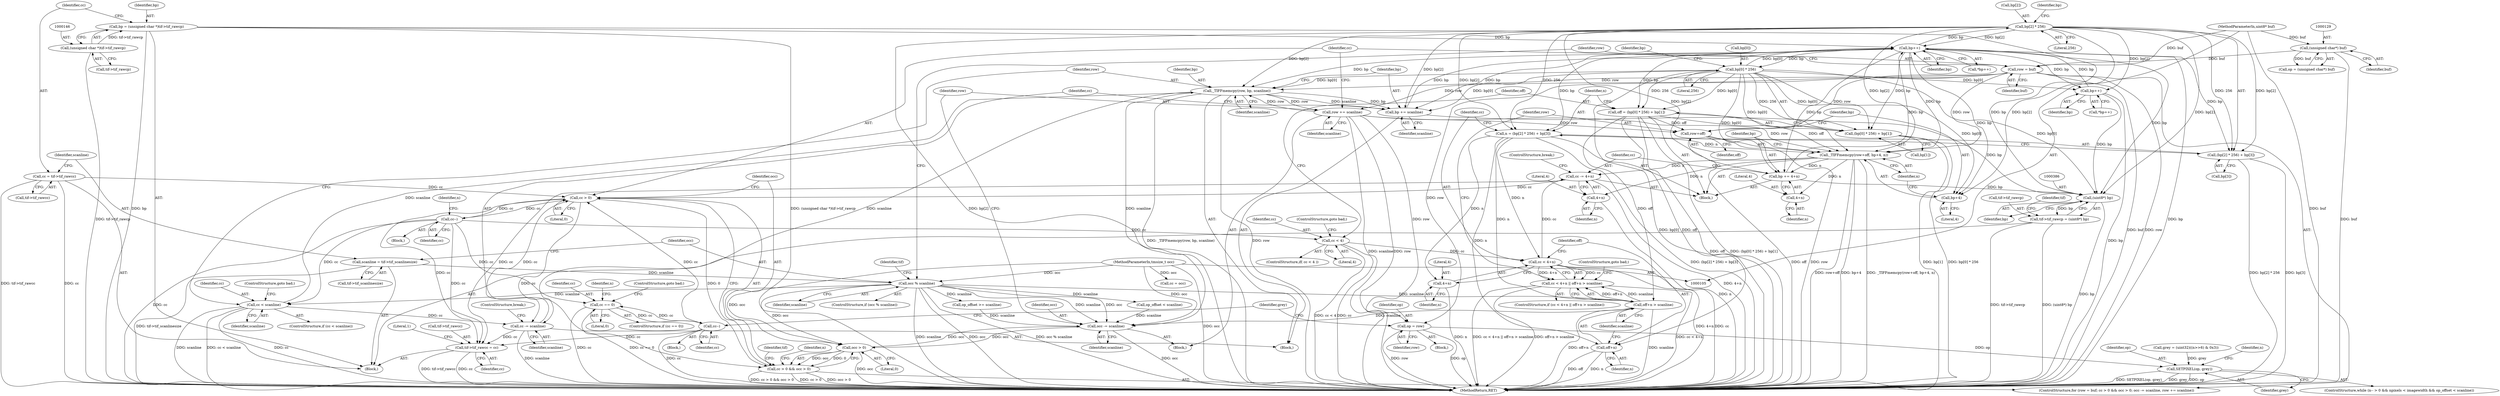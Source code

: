 digraph "0_libtiff_b18012dae552f85dcc5c57d3bf4e997a15b1cc1c@array" {
"1000242" [label="(Call,bp[2] * 256)"];
"1000196" [label="(Call,bp++)"];
"1000376" [label="(Call,bp++)"];
"1000231" [label="(Call,bp[0] * 256)"];
"1000242" [label="(Call,bp[2] * 256)"];
"1000213" [label="(Call,bp += scanline)"];
"1000209" [label="(Call,_TIFFmemcpy(row, bp, scanline))"];
"1000188" [label="(Call,row += scanline)"];
"1000174" [label="(Call,row = buf)"];
"1000128" [label="(Call,(unsigned char*) buf)"];
"1000107" [label="(MethodParameterIn,uint8* buf)"];
"1000205" [label="(Call,cc < scanline)"];
"1000198" [label="(Call,cc--)"];
"1000178" [label="(Call,cc > 0)"];
"1000150" [label="(Call,cc = tif->tif_rawcc)"];
"1000216" [label="(Call,cc -= scanline)"];
"1000378" [label="(Call,cc--)"];
"1000368" [label="(Call,cc == 0)"];
"1000276" [label="(Call,cc -= 4+n)"];
"1000263" [label="(Call,_TIFFmemcpy(row+off, bp+4, n))"];
"1000228" [label="(Call,off = (bp[0] * 256) + bp[1])"];
"1000239" [label="(Call,n = (bp[2] * 256) + bp[3])"];
"1000252" [label="(Call,cc < 4+n)"];
"1000224" [label="(Call,cc < 4)"];
"1000161" [label="(Call,occ % scanline)"];
"1000108" [label="(MethodParameterIn,tmsize_t occ)"];
"1000155" [label="(Call,scanline = tif->tif_scanlinesize)"];
"1000143" [label="(Call,bp = (unsigned char *)tif->tif_rawcp)"];
"1000145" [label="(Call,(unsigned char *)tif->tif_rawcp)"];
"1000271" [label="(Call,bp += 4+n)"];
"1000185" [label="(Call,occ -= scanline)"];
"1000181" [label="(Call,occ > 0)"];
"1000177" [label="(Call,cc > 0 && occ > 0)"];
"1000385" [label="(Call,(uint8*) bp)"];
"1000381" [label="(Call,tif->tif_rawcp = (uint8*) bp)"];
"1000273" [label="(Call,4+n)"];
"1000388" [label="(Call,tif->tif_rawcc = cc)"];
"1000251" [label="(Call,cc < 4+n || off+n > scanline)"];
"1000278" [label="(Call,4+n)"];
"1000264" [label="(Call,row+off)"];
"1000311" [label="(Call,op = row)"];
"1000341" [label="(Call,SETPIXEL(op, grey))"];
"1000257" [label="(Call,off+n > scanline)"];
"1000258" [label="(Call,off+n)"];
"1000230" [label="(Call,(bp[0] * 256) + bp[1])"];
"1000267" [label="(Call,bp+4)"];
"1000254" [label="(Call,4+n)"];
"1000241" [label="(Call,(bp[2] * 256) + bp[3])"];
"1000182" [label="(Identifier,occ)"];
"1000242" [label="(Call,bp[2] * 256)"];
"1000385" [label="(Call,(uint8*) bp)"];
"1000243" [label="(Call,bp[2])"];
"1000128" [label="(Call,(unsigned char*) buf)"];
"1000258" [label="(Call,off+n)"];
"1000311" [label="(Call,op = row)"];
"1000151" [label="(Identifier,cc)"];
"1000186" [label="(Identifier,occ)"];
"1000257" [label="(Call,off+n > scanline)"];
"1000232" [label="(Call,bp[0])"];
"1000273" [label="(Call,4+n)"];
"1000212" [label="(Identifier,scanline)"];
"1000270" [label="(Identifier,n)"];
"1000381" [label="(Call,tif->tif_rawcp = (uint8*) bp)"];
"1000277" [label="(Identifier,cc)"];
"1000213" [label="(Call,bp += scanline)"];
"1000210" [label="(Identifier,row)"];
"1000219" [label="(ControlStructure,break;)"];
"1000156" [label="(Identifier,scanline)"];
"1000271" [label="(Call,bp += 4+n)"];
"1000390" [label="(Identifier,tif)"];
"1000211" [label="(Identifier,bp)"];
"1000217" [label="(Identifier,cc)"];
"1000178" [label="(Call,cc > 0)"];
"1000240" [label="(Identifier,n)"];
"1000162" [label="(Identifier,occ)"];
"1000265" [label="(Identifier,row)"];
"1000228" [label="(Call,off = (bp[0] * 256) + bp[1])"];
"1000275" [label="(Identifier,n)"];
"1000241" [label="(Call,(bp[2] * 256) + bp[3])"];
"1000195" [label="(Call,*bp++)"];
"1000179" [label="(Identifier,cc)"];
"1000176" [label="(Identifier,buf)"];
"1000313" [label="(Identifier,row)"];
"1000145" [label="(Call,(unsigned char *)tif->tif_rawcp)"];
"1000209" [label="(Call,_TIFFmemcpy(row, bp, scanline))"];
"1000328" [label="(ControlStructure,while (n-- > 0 && npixels < imagewidth && op_offset < scanline))"];
"1000379" [label="(Identifier,cc)"];
"1000236" [label="(Call,bp[1])"];
"1000227" [label="(ControlStructure,goto bad;)"];
"1000144" [label="(Identifier,bp)"];
"1000126" [label="(Call,op = (unsigned char*) buf)"];
"1000247" [label="(Call,bp[3])"];
"1000177" [label="(Call,cc > 0 && occ > 0)"];
"1000367" [label="(ControlStructure,if (cc == 0))"];
"1000143" [label="(Call,bp = (unsigned char *)tif->tif_rawcp)"];
"1000371" [label="(ControlStructure,goto bad;)"];
"1000252" [label="(Call,cc < 4+n)"];
"1000167" [label="(Identifier,tif)"];
"1000215" [label="(Identifier,scanline)"];
"1000256" [label="(Identifier,n)"];
"1000205" [label="(Call,cc < scanline)"];
"1000206" [label="(Identifier,cc)"];
"1000248" [label="(Identifier,bp)"];
"1000189" [label="(Identifier,row)"];
"1000251" [label="(Call,cc < 4+n || off+n > scanline)"];
"1000161" [label="(Call,occ % scanline)"];
"1000216" [label="(Call,cc -= scanline)"];
"1000160" [label="(ControlStructure,if (occ % scanline))"];
"1000264" [label="(Call,row+off)"];
"1000375" [label="(Call,*bp++)"];
"1000341" [label="(Call,SETPIXEL(op, grey))"];
"1000272" [label="(Identifier,bp)"];
"1000383" [label="(Identifier,tif)"];
"1000263" [label="(Call,_TIFFmemcpy(row+off, bp+4, n))"];
"1000226" [label="(Literal,4)"];
"1000192" [label="(Block,)"];
"1000343" [label="(Identifier,grey)"];
"1000260" [label="(Identifier,n)"];
"1000231" [label="(Call,bp[0] * 256)"];
"1000378" [label="(Call,cc--)"];
"1000279" [label="(Literal,4)"];
"1000387" [label="(Identifier,bp)"];
"1000175" [label="(Identifier,row)"];
"1000370" [label="(Literal,0)"];
"1000250" [label="(ControlStructure,if (cc < 4+n || off+n > scanline))"];
"1000224" [label="(Call,cc < 4)"];
"1000281" [label="(ControlStructure,break;)"];
"1000130" [label="(Identifier,buf)"];
"1000372" [label="(Block,)"];
"1000155" [label="(Call,scanline = tif->tif_scanlinesize)"];
"1000157" [label="(Call,tif->tif_scanlinesize)"];
"1000204" [label="(ControlStructure,if (cc < scanline))"];
"1000110" [label="(Block,)"];
"1000190" [label="(Identifier,scanline)"];
"1000108" [label="(MethodParameterIn,tmsize_t occ)"];
"1000147" [label="(Call,tif->tif_rawcp)"];
"1000409" [label="(MethodReturn,RET)"];
"1000376" [label="(Call,bp++)"];
"1000230" [label="(Call,(bp[0] * 256) + bp[1])"];
"1000183" [label="(Literal,0)"];
"1000131" [label="(Call,cc = occ)"];
"1000107" [label="(MethodParameterIn,uint8* buf)"];
"1000269" [label="(Literal,4)"];
"1000253" [label="(Identifier,cc)"];
"1000338" [label="(Call,op_offset < scanline)"];
"1000268" [label="(Identifier,bp)"];
"1000283" [label="(Block,)"];
"1000368" [label="(Call,cc == 0)"];
"1000274" [label="(Literal,4)"];
"1000280" [label="(Identifier,n)"];
"1000174" [label="(Call,row = buf)"];
"1000152" [label="(Call,tif->tif_rawcc)"];
"1000276" [label="(Call,cc -= 4+n)"];
"1000317" [label="(Identifier,grey)"];
"1000150" [label="(Call,cc = tif->tif_rawcc)"];
"1000394" [label="(Literal,1)"];
"1000259" [label="(Identifier,off)"];
"1000208" [label="(ControlStructure,goto bad;)"];
"1000262" [label="(ControlStructure,goto bad;)"];
"1000389" [label="(Call,tif->tif_rawcc)"];
"1000342" [label="(Identifier,op)"];
"1000392" [label="(Identifier,cc)"];
"1000369" [label="(Identifier,cc)"];
"1000254" [label="(Call,4+n)"];
"1000278" [label="(Call,4+n)"];
"1000197" [label="(Identifier,bp)"];
"1000388" [label="(Call,tif->tif_rawcc = cc)"];
"1000188" [label="(Call,row += scanline)"];
"1000382" [label="(Call,tif->tif_rawcp)"];
"1000198" [label="(Call,cc--)"];
"1000196" [label="(Call,bp++)"];
"1000374" [label="(Identifier,n)"];
"1000316" [label="(Call,grey = (uint32)((n>>6) & 0x3))"];
"1000221" [label="(Block,)"];
"1000246" [label="(Literal,256)"];
"1000267" [label="(Call,bp+4)"];
"1000223" [label="(ControlStructure,if( cc < 4 ))"];
"1000194" [label="(Identifier,n)"];
"1000332" [label="(Identifier,n)"];
"1000180" [label="(Literal,0)"];
"1000225" [label="(Identifier,cc)"];
"1000184" [label="(Block,)"];
"1000214" [label="(Identifier,bp)"];
"1000312" [label="(Identifier,op)"];
"1000237" [label="(Identifier,bp)"];
"1000229" [label="(Identifier,off)"];
"1000266" [label="(Identifier,off)"];
"1000207" [label="(Identifier,scanline)"];
"1000187" [label="(Identifier,scanline)"];
"1000377" [label="(Identifier,bp)"];
"1000255" [label="(Literal,4)"];
"1000163" [label="(Identifier,scanline)"];
"1000235" [label="(Literal,256)"];
"1000202" [label="(Block,)"];
"1000350" [label="(Call,op_offset >= scanline)"];
"1000201" [label="(Identifier,n)"];
"1000261" [label="(Identifier,scanline)"];
"1000173" [label="(ControlStructure,for (row = buf; cc > 0 && occ > 0; occ -= scanline, row += scanline))"];
"1000218" [label="(Identifier,scanline)"];
"1000185" [label="(Call,occ -= scanline)"];
"1000199" [label="(Identifier,cc)"];
"1000239" [label="(Call,n = (bp[2] * 256) + bp[3])"];
"1000181" [label="(Call,occ > 0)"];
"1000242" -> "1000241"  [label="AST: "];
"1000242" -> "1000246"  [label="CFG: "];
"1000243" -> "1000242"  [label="AST: "];
"1000246" -> "1000242"  [label="AST: "];
"1000248" -> "1000242"  [label="CFG: "];
"1000242" -> "1000409"  [label="DDG: bp[2]"];
"1000242" -> "1000196"  [label="DDG: bp[2]"];
"1000242" -> "1000209"  [label="DDG: bp[2]"];
"1000242" -> "1000213"  [label="DDG: bp[2]"];
"1000242" -> "1000239"  [label="DDG: bp[2]"];
"1000242" -> "1000239"  [label="DDG: 256"];
"1000242" -> "1000241"  [label="DDG: bp[2]"];
"1000242" -> "1000241"  [label="DDG: 256"];
"1000196" -> "1000242"  [label="DDG: bp"];
"1000242" -> "1000263"  [label="DDG: bp[2]"];
"1000242" -> "1000267"  [label="DDG: bp[2]"];
"1000242" -> "1000271"  [label="DDG: bp[2]"];
"1000242" -> "1000376"  [label="DDG: bp[2]"];
"1000242" -> "1000385"  [label="DDG: bp[2]"];
"1000196" -> "1000195"  [label="AST: "];
"1000196" -> "1000197"  [label="CFG: "];
"1000197" -> "1000196"  [label="AST: "];
"1000195" -> "1000196"  [label="CFG: "];
"1000196" -> "1000409"  [label="DDG: bp"];
"1000376" -> "1000196"  [label="DDG: bp"];
"1000213" -> "1000196"  [label="DDG: bp"];
"1000143" -> "1000196"  [label="DDG: bp"];
"1000271" -> "1000196"  [label="DDG: bp"];
"1000231" -> "1000196"  [label="DDG: bp[0]"];
"1000196" -> "1000209"  [label="DDG: bp"];
"1000196" -> "1000213"  [label="DDG: bp"];
"1000196" -> "1000228"  [label="DDG: bp"];
"1000196" -> "1000231"  [label="DDG: bp"];
"1000196" -> "1000230"  [label="DDG: bp"];
"1000196" -> "1000239"  [label="DDG: bp"];
"1000196" -> "1000241"  [label="DDG: bp"];
"1000196" -> "1000263"  [label="DDG: bp"];
"1000196" -> "1000267"  [label="DDG: bp"];
"1000196" -> "1000271"  [label="DDG: bp"];
"1000196" -> "1000376"  [label="DDG: bp"];
"1000196" -> "1000385"  [label="DDG: bp"];
"1000376" -> "1000375"  [label="AST: "];
"1000376" -> "1000377"  [label="CFG: "];
"1000377" -> "1000376"  [label="AST: "];
"1000375" -> "1000376"  [label="CFG: "];
"1000376" -> "1000409"  [label="DDG: bp"];
"1000231" -> "1000376"  [label="DDG: bp[0]"];
"1000376" -> "1000385"  [label="DDG: bp"];
"1000231" -> "1000230"  [label="AST: "];
"1000231" -> "1000235"  [label="CFG: "];
"1000232" -> "1000231"  [label="AST: "];
"1000235" -> "1000231"  [label="AST: "];
"1000237" -> "1000231"  [label="CFG: "];
"1000231" -> "1000409"  [label="DDG: bp[0]"];
"1000231" -> "1000209"  [label="DDG: bp[0]"];
"1000231" -> "1000213"  [label="DDG: bp[0]"];
"1000231" -> "1000228"  [label="DDG: bp[0]"];
"1000231" -> "1000228"  [label="DDG: 256"];
"1000231" -> "1000230"  [label="DDG: bp[0]"];
"1000231" -> "1000230"  [label="DDG: 256"];
"1000231" -> "1000263"  [label="DDG: bp[0]"];
"1000231" -> "1000267"  [label="DDG: bp[0]"];
"1000231" -> "1000271"  [label="DDG: bp[0]"];
"1000231" -> "1000385"  [label="DDG: bp[0]"];
"1000213" -> "1000202"  [label="AST: "];
"1000213" -> "1000215"  [label="CFG: "];
"1000214" -> "1000213"  [label="AST: "];
"1000215" -> "1000213"  [label="AST: "];
"1000217" -> "1000213"  [label="CFG: "];
"1000209" -> "1000213"  [label="DDG: scanline"];
"1000209" -> "1000213"  [label="DDG: bp"];
"1000213" -> "1000385"  [label="DDG: bp"];
"1000209" -> "1000202"  [label="AST: "];
"1000209" -> "1000212"  [label="CFG: "];
"1000210" -> "1000209"  [label="AST: "];
"1000211" -> "1000209"  [label="AST: "];
"1000212" -> "1000209"  [label="AST: "];
"1000214" -> "1000209"  [label="CFG: "];
"1000209" -> "1000409"  [label="DDG: _TIFFmemcpy(row, bp, scanline)"];
"1000209" -> "1000409"  [label="DDG: row"];
"1000209" -> "1000185"  [label="DDG: scanline"];
"1000209" -> "1000188"  [label="DDG: row"];
"1000188" -> "1000209"  [label="DDG: row"];
"1000174" -> "1000209"  [label="DDG: row"];
"1000205" -> "1000209"  [label="DDG: scanline"];
"1000209" -> "1000216"  [label="DDG: scanline"];
"1000188" -> "1000184"  [label="AST: "];
"1000188" -> "1000190"  [label="CFG: "];
"1000189" -> "1000188"  [label="AST: "];
"1000190" -> "1000188"  [label="AST: "];
"1000179" -> "1000188"  [label="CFG: "];
"1000188" -> "1000409"  [label="DDG: scanline"];
"1000188" -> "1000409"  [label="DDG: row"];
"1000174" -> "1000188"  [label="DDG: row"];
"1000188" -> "1000263"  [label="DDG: row"];
"1000188" -> "1000264"  [label="DDG: row"];
"1000188" -> "1000311"  [label="DDG: row"];
"1000174" -> "1000173"  [label="AST: "];
"1000174" -> "1000176"  [label="CFG: "];
"1000175" -> "1000174"  [label="AST: "];
"1000176" -> "1000174"  [label="AST: "];
"1000179" -> "1000174"  [label="CFG: "];
"1000174" -> "1000409"  [label="DDG: buf"];
"1000174" -> "1000409"  [label="DDG: row"];
"1000128" -> "1000174"  [label="DDG: buf"];
"1000107" -> "1000174"  [label="DDG: buf"];
"1000174" -> "1000263"  [label="DDG: row"];
"1000174" -> "1000264"  [label="DDG: row"];
"1000174" -> "1000311"  [label="DDG: row"];
"1000128" -> "1000126"  [label="AST: "];
"1000128" -> "1000130"  [label="CFG: "];
"1000129" -> "1000128"  [label="AST: "];
"1000130" -> "1000128"  [label="AST: "];
"1000126" -> "1000128"  [label="CFG: "];
"1000128" -> "1000409"  [label="DDG: buf"];
"1000128" -> "1000126"  [label="DDG: buf"];
"1000107" -> "1000128"  [label="DDG: buf"];
"1000107" -> "1000105"  [label="AST: "];
"1000107" -> "1000409"  [label="DDG: buf"];
"1000205" -> "1000204"  [label="AST: "];
"1000205" -> "1000207"  [label="CFG: "];
"1000206" -> "1000205"  [label="AST: "];
"1000207" -> "1000205"  [label="AST: "];
"1000208" -> "1000205"  [label="CFG: "];
"1000210" -> "1000205"  [label="CFG: "];
"1000205" -> "1000409"  [label="DDG: cc"];
"1000205" -> "1000409"  [label="DDG: scanline"];
"1000205" -> "1000409"  [label="DDG: cc < scanline"];
"1000198" -> "1000205"  [label="DDG: cc"];
"1000161" -> "1000205"  [label="DDG: scanline"];
"1000205" -> "1000216"  [label="DDG: cc"];
"1000198" -> "1000192"  [label="AST: "];
"1000198" -> "1000199"  [label="CFG: "];
"1000199" -> "1000198"  [label="AST: "];
"1000201" -> "1000198"  [label="CFG: "];
"1000198" -> "1000409"  [label="DDG: cc"];
"1000198" -> "1000178"  [label="DDG: cc"];
"1000178" -> "1000198"  [label="DDG: cc"];
"1000198" -> "1000224"  [label="DDG: cc"];
"1000198" -> "1000368"  [label="DDG: cc"];
"1000198" -> "1000388"  [label="DDG: cc"];
"1000178" -> "1000177"  [label="AST: "];
"1000178" -> "1000180"  [label="CFG: "];
"1000179" -> "1000178"  [label="AST: "];
"1000180" -> "1000178"  [label="AST: "];
"1000182" -> "1000178"  [label="CFG: "];
"1000177" -> "1000178"  [label="CFG: "];
"1000178" -> "1000177"  [label="DDG: cc"];
"1000178" -> "1000177"  [label="DDG: 0"];
"1000150" -> "1000178"  [label="DDG: cc"];
"1000216" -> "1000178"  [label="DDG: cc"];
"1000378" -> "1000178"  [label="DDG: cc"];
"1000276" -> "1000178"  [label="DDG: cc"];
"1000178" -> "1000388"  [label="DDG: cc"];
"1000150" -> "1000110"  [label="AST: "];
"1000150" -> "1000152"  [label="CFG: "];
"1000151" -> "1000150"  [label="AST: "];
"1000152" -> "1000150"  [label="AST: "];
"1000156" -> "1000150"  [label="CFG: "];
"1000150" -> "1000409"  [label="DDG: cc"];
"1000150" -> "1000409"  [label="DDG: tif->tif_rawcc"];
"1000216" -> "1000202"  [label="AST: "];
"1000216" -> "1000218"  [label="CFG: "];
"1000217" -> "1000216"  [label="AST: "];
"1000218" -> "1000216"  [label="AST: "];
"1000219" -> "1000216"  [label="CFG: "];
"1000216" -> "1000409"  [label="DDG: scanline"];
"1000216" -> "1000388"  [label="DDG: cc"];
"1000378" -> "1000372"  [label="AST: "];
"1000378" -> "1000379"  [label="CFG: "];
"1000379" -> "1000378"  [label="AST: "];
"1000317" -> "1000378"  [label="CFG: "];
"1000378" -> "1000409"  [label="DDG: cc"];
"1000378" -> "1000368"  [label="DDG: cc"];
"1000368" -> "1000378"  [label="DDG: cc"];
"1000378" -> "1000388"  [label="DDG: cc"];
"1000368" -> "1000367"  [label="AST: "];
"1000368" -> "1000370"  [label="CFG: "];
"1000369" -> "1000368"  [label="AST: "];
"1000370" -> "1000368"  [label="AST: "];
"1000371" -> "1000368"  [label="CFG: "];
"1000374" -> "1000368"  [label="CFG: "];
"1000368" -> "1000409"  [label="DDG: cc"];
"1000368" -> "1000409"  [label="DDG: cc == 0"];
"1000276" -> "1000221"  [label="AST: "];
"1000276" -> "1000278"  [label="CFG: "];
"1000277" -> "1000276"  [label="AST: "];
"1000278" -> "1000276"  [label="AST: "];
"1000281" -> "1000276"  [label="CFG: "];
"1000276" -> "1000409"  [label="DDG: 4+n"];
"1000263" -> "1000276"  [label="DDG: n"];
"1000252" -> "1000276"  [label="DDG: cc"];
"1000276" -> "1000388"  [label="DDG: cc"];
"1000263" -> "1000221"  [label="AST: "];
"1000263" -> "1000270"  [label="CFG: "];
"1000264" -> "1000263"  [label="AST: "];
"1000267" -> "1000263"  [label="AST: "];
"1000270" -> "1000263"  [label="AST: "];
"1000272" -> "1000263"  [label="CFG: "];
"1000263" -> "1000409"  [label="DDG: bp+4"];
"1000263" -> "1000409"  [label="DDG: _TIFFmemcpy(row+off, bp+4, n)"];
"1000263" -> "1000409"  [label="DDG: row+off"];
"1000228" -> "1000263"  [label="DDG: off"];
"1000239" -> "1000263"  [label="DDG: n"];
"1000263" -> "1000271"  [label="DDG: n"];
"1000263" -> "1000273"  [label="DDG: n"];
"1000263" -> "1000278"  [label="DDG: n"];
"1000228" -> "1000221"  [label="AST: "];
"1000228" -> "1000230"  [label="CFG: "];
"1000229" -> "1000228"  [label="AST: "];
"1000230" -> "1000228"  [label="AST: "];
"1000240" -> "1000228"  [label="CFG: "];
"1000228" -> "1000409"  [label="DDG: off"];
"1000228" -> "1000409"  [label="DDG: (bp[0] * 256) + bp[1]"];
"1000228" -> "1000257"  [label="DDG: off"];
"1000228" -> "1000258"  [label="DDG: off"];
"1000228" -> "1000264"  [label="DDG: off"];
"1000239" -> "1000221"  [label="AST: "];
"1000239" -> "1000241"  [label="CFG: "];
"1000240" -> "1000239"  [label="AST: "];
"1000241" -> "1000239"  [label="AST: "];
"1000253" -> "1000239"  [label="CFG: "];
"1000239" -> "1000409"  [label="DDG: (bp[2] * 256) + bp[3]"];
"1000239" -> "1000252"  [label="DDG: n"];
"1000239" -> "1000254"  [label="DDG: n"];
"1000239" -> "1000257"  [label="DDG: n"];
"1000239" -> "1000258"  [label="DDG: n"];
"1000252" -> "1000251"  [label="AST: "];
"1000252" -> "1000254"  [label="CFG: "];
"1000253" -> "1000252"  [label="AST: "];
"1000254" -> "1000252"  [label="AST: "];
"1000259" -> "1000252"  [label="CFG: "];
"1000251" -> "1000252"  [label="CFG: "];
"1000252" -> "1000409"  [label="DDG: cc"];
"1000252" -> "1000409"  [label="DDG: 4+n"];
"1000252" -> "1000251"  [label="DDG: cc"];
"1000252" -> "1000251"  [label="DDG: 4+n"];
"1000224" -> "1000252"  [label="DDG: cc"];
"1000224" -> "1000223"  [label="AST: "];
"1000224" -> "1000226"  [label="CFG: "];
"1000225" -> "1000224"  [label="AST: "];
"1000226" -> "1000224"  [label="AST: "];
"1000227" -> "1000224"  [label="CFG: "];
"1000229" -> "1000224"  [label="CFG: "];
"1000224" -> "1000409"  [label="DDG: cc"];
"1000224" -> "1000409"  [label="DDG: cc < 4"];
"1000161" -> "1000160"  [label="AST: "];
"1000161" -> "1000163"  [label="CFG: "];
"1000162" -> "1000161"  [label="AST: "];
"1000163" -> "1000161"  [label="AST: "];
"1000167" -> "1000161"  [label="CFG: "];
"1000175" -> "1000161"  [label="CFG: "];
"1000161" -> "1000409"  [label="DDG: scanline"];
"1000161" -> "1000409"  [label="DDG: occ"];
"1000161" -> "1000409"  [label="DDG: occ % scanline"];
"1000108" -> "1000161"  [label="DDG: occ"];
"1000155" -> "1000161"  [label="DDG: scanline"];
"1000161" -> "1000181"  [label="DDG: occ"];
"1000161" -> "1000185"  [label="DDG: scanline"];
"1000161" -> "1000185"  [label="DDG: occ"];
"1000161" -> "1000257"  [label="DDG: scanline"];
"1000161" -> "1000338"  [label="DDG: scanline"];
"1000161" -> "1000350"  [label="DDG: scanline"];
"1000108" -> "1000105"  [label="AST: "];
"1000108" -> "1000409"  [label="DDG: occ"];
"1000108" -> "1000131"  [label="DDG: occ"];
"1000108" -> "1000181"  [label="DDG: occ"];
"1000108" -> "1000185"  [label="DDG: occ"];
"1000155" -> "1000110"  [label="AST: "];
"1000155" -> "1000157"  [label="CFG: "];
"1000156" -> "1000155"  [label="AST: "];
"1000157" -> "1000155"  [label="AST: "];
"1000162" -> "1000155"  [label="CFG: "];
"1000155" -> "1000409"  [label="DDG: tif->tif_scanlinesize"];
"1000143" -> "1000110"  [label="AST: "];
"1000143" -> "1000145"  [label="CFG: "];
"1000144" -> "1000143"  [label="AST: "];
"1000145" -> "1000143"  [label="AST: "];
"1000151" -> "1000143"  [label="CFG: "];
"1000143" -> "1000409"  [label="DDG: bp"];
"1000143" -> "1000409"  [label="DDG: (unsigned char *)tif->tif_rawcp"];
"1000145" -> "1000143"  [label="DDG: tif->tif_rawcp"];
"1000143" -> "1000385"  [label="DDG: bp"];
"1000145" -> "1000147"  [label="CFG: "];
"1000146" -> "1000145"  [label="AST: "];
"1000147" -> "1000145"  [label="AST: "];
"1000145" -> "1000409"  [label="DDG: tif->tif_rawcp"];
"1000271" -> "1000221"  [label="AST: "];
"1000271" -> "1000273"  [label="CFG: "];
"1000272" -> "1000271"  [label="AST: "];
"1000273" -> "1000271"  [label="AST: "];
"1000277" -> "1000271"  [label="CFG: "];
"1000271" -> "1000385"  [label="DDG: bp"];
"1000185" -> "1000184"  [label="AST: "];
"1000185" -> "1000187"  [label="CFG: "];
"1000186" -> "1000185"  [label="AST: "];
"1000187" -> "1000185"  [label="AST: "];
"1000189" -> "1000185"  [label="CFG: "];
"1000185" -> "1000409"  [label="DDG: occ"];
"1000185" -> "1000181"  [label="DDG: occ"];
"1000338" -> "1000185"  [label="DDG: scanline"];
"1000350" -> "1000185"  [label="DDG: scanline"];
"1000257" -> "1000185"  [label="DDG: scanline"];
"1000181" -> "1000185"  [label="DDG: occ"];
"1000181" -> "1000177"  [label="AST: "];
"1000181" -> "1000183"  [label="CFG: "];
"1000182" -> "1000181"  [label="AST: "];
"1000183" -> "1000181"  [label="AST: "];
"1000177" -> "1000181"  [label="CFG: "];
"1000181" -> "1000409"  [label="DDG: occ"];
"1000181" -> "1000177"  [label="DDG: occ"];
"1000181" -> "1000177"  [label="DDG: 0"];
"1000177" -> "1000173"  [label="AST: "];
"1000194" -> "1000177"  [label="CFG: "];
"1000383" -> "1000177"  [label="CFG: "];
"1000177" -> "1000409"  [label="DDG: cc > 0"];
"1000177" -> "1000409"  [label="DDG: occ > 0"];
"1000177" -> "1000409"  [label="DDG: cc > 0 && occ > 0"];
"1000385" -> "1000381"  [label="AST: "];
"1000385" -> "1000387"  [label="CFG: "];
"1000386" -> "1000385"  [label="AST: "];
"1000387" -> "1000385"  [label="AST: "];
"1000381" -> "1000385"  [label="CFG: "];
"1000385" -> "1000409"  [label="DDG: bp"];
"1000385" -> "1000381"  [label="DDG: bp"];
"1000381" -> "1000110"  [label="AST: "];
"1000382" -> "1000381"  [label="AST: "];
"1000390" -> "1000381"  [label="CFG: "];
"1000381" -> "1000409"  [label="DDG: tif->tif_rawcp"];
"1000381" -> "1000409"  [label="DDG: (uint8*) bp"];
"1000273" -> "1000275"  [label="CFG: "];
"1000274" -> "1000273"  [label="AST: "];
"1000275" -> "1000273"  [label="AST: "];
"1000388" -> "1000110"  [label="AST: "];
"1000388" -> "1000392"  [label="CFG: "];
"1000389" -> "1000388"  [label="AST: "];
"1000392" -> "1000388"  [label="AST: "];
"1000394" -> "1000388"  [label="CFG: "];
"1000388" -> "1000409"  [label="DDG: cc"];
"1000388" -> "1000409"  [label="DDG: tif->tif_rawcc"];
"1000251" -> "1000250"  [label="AST: "];
"1000251" -> "1000257"  [label="CFG: "];
"1000257" -> "1000251"  [label="AST: "];
"1000262" -> "1000251"  [label="CFG: "];
"1000265" -> "1000251"  [label="CFG: "];
"1000251" -> "1000409"  [label="DDG: cc < 4+n || off+n > scanline"];
"1000251" -> "1000409"  [label="DDG: cc < 4+n"];
"1000251" -> "1000409"  [label="DDG: off+n > scanline"];
"1000257" -> "1000251"  [label="DDG: off+n"];
"1000257" -> "1000251"  [label="DDG: scanline"];
"1000278" -> "1000280"  [label="CFG: "];
"1000279" -> "1000278"  [label="AST: "];
"1000280" -> "1000278"  [label="AST: "];
"1000278" -> "1000409"  [label="DDG: n"];
"1000264" -> "1000266"  [label="CFG: "];
"1000265" -> "1000264"  [label="AST: "];
"1000266" -> "1000264"  [label="AST: "];
"1000268" -> "1000264"  [label="CFG: "];
"1000264" -> "1000409"  [label="DDG: row"];
"1000264" -> "1000409"  [label="DDG: off"];
"1000311" -> "1000283"  [label="AST: "];
"1000311" -> "1000313"  [label="CFG: "];
"1000312" -> "1000311"  [label="AST: "];
"1000313" -> "1000311"  [label="AST: "];
"1000317" -> "1000311"  [label="CFG: "];
"1000311" -> "1000409"  [label="DDG: op"];
"1000311" -> "1000409"  [label="DDG: row"];
"1000311" -> "1000341"  [label="DDG: op"];
"1000341" -> "1000328"  [label="AST: "];
"1000341" -> "1000343"  [label="CFG: "];
"1000342" -> "1000341"  [label="AST: "];
"1000343" -> "1000341"  [label="AST: "];
"1000332" -> "1000341"  [label="CFG: "];
"1000341" -> "1000409"  [label="DDG: grey"];
"1000341" -> "1000409"  [label="DDG: op"];
"1000341" -> "1000409"  [label="DDG: SETPIXEL(op, grey)"];
"1000316" -> "1000341"  [label="DDG: grey"];
"1000257" -> "1000261"  [label="CFG: "];
"1000258" -> "1000257"  [label="AST: "];
"1000261" -> "1000257"  [label="AST: "];
"1000257" -> "1000409"  [label="DDG: off+n"];
"1000257" -> "1000409"  [label="DDG: scanline"];
"1000258" -> "1000260"  [label="CFG: "];
"1000259" -> "1000258"  [label="AST: "];
"1000260" -> "1000258"  [label="AST: "];
"1000261" -> "1000258"  [label="CFG: "];
"1000258" -> "1000409"  [label="DDG: off"];
"1000258" -> "1000409"  [label="DDG: n"];
"1000230" -> "1000236"  [label="CFG: "];
"1000236" -> "1000230"  [label="AST: "];
"1000230" -> "1000409"  [label="DDG: bp[1]"];
"1000230" -> "1000409"  [label="DDG: bp[0] * 256"];
"1000267" -> "1000269"  [label="CFG: "];
"1000268" -> "1000267"  [label="AST: "];
"1000269" -> "1000267"  [label="AST: "];
"1000270" -> "1000267"  [label="CFG: "];
"1000254" -> "1000256"  [label="CFG: "];
"1000255" -> "1000254"  [label="AST: "];
"1000256" -> "1000254"  [label="AST: "];
"1000254" -> "1000409"  [label="DDG: n"];
"1000241" -> "1000247"  [label="CFG: "];
"1000247" -> "1000241"  [label="AST: "];
"1000241" -> "1000409"  [label="DDG: bp[2] * 256"];
"1000241" -> "1000409"  [label="DDG: bp[3]"];
}
